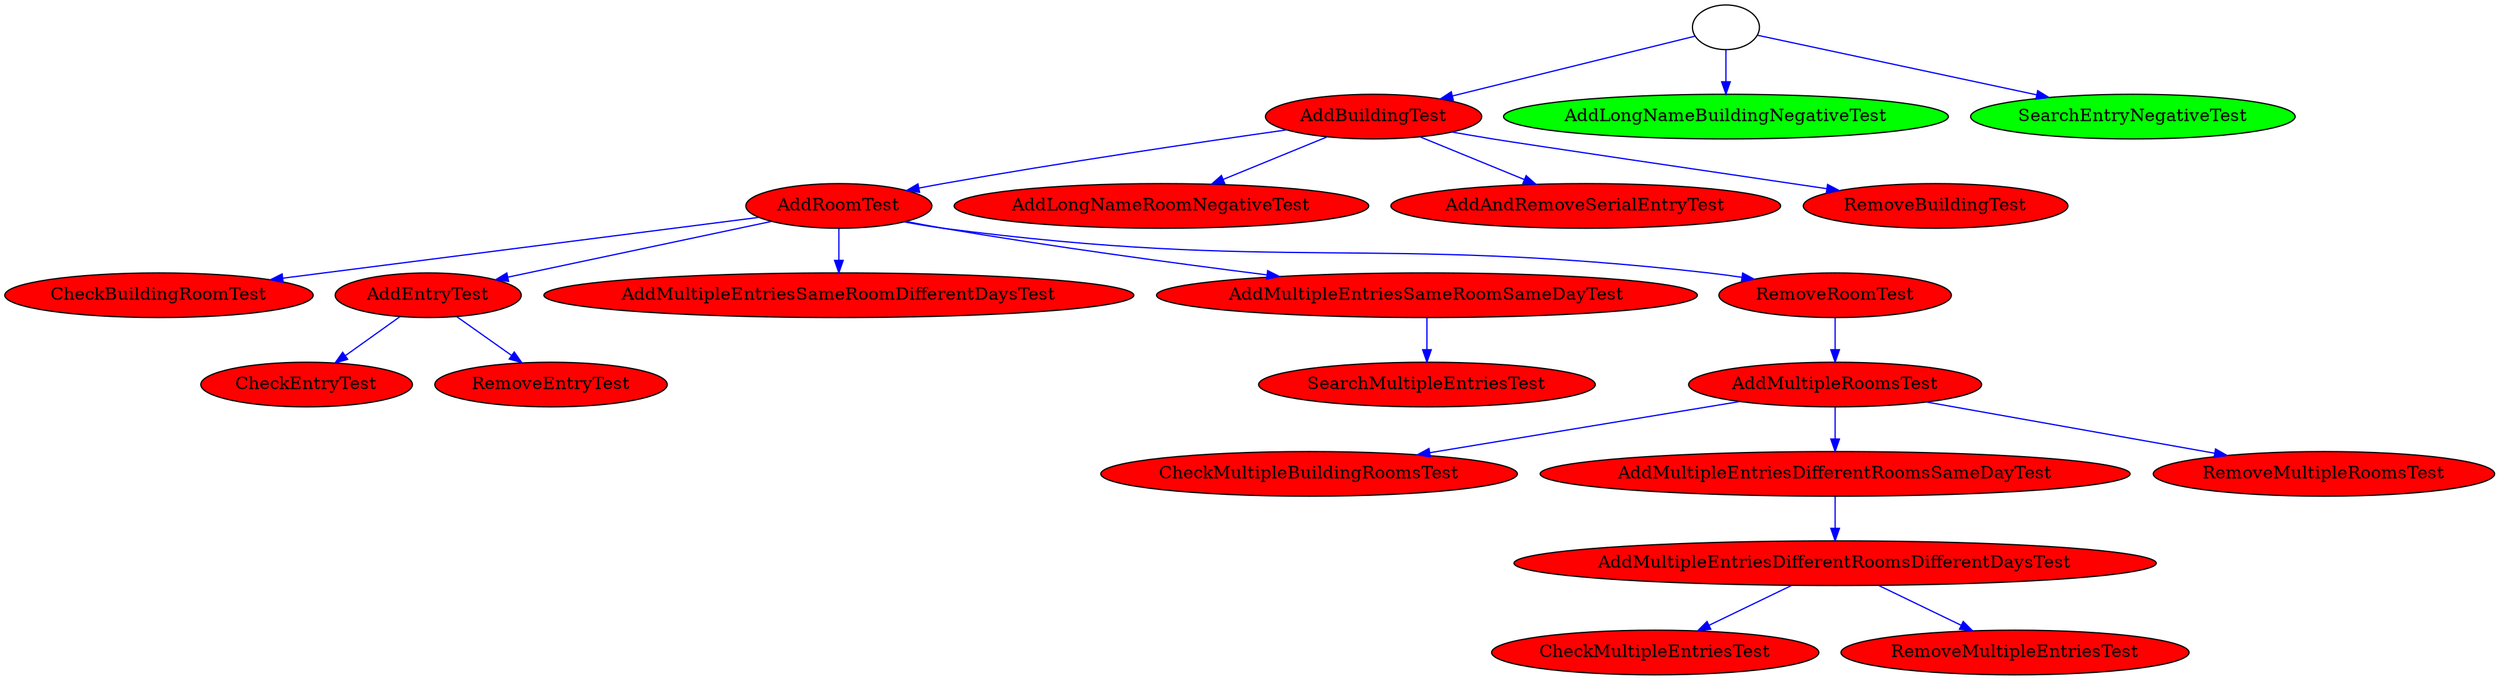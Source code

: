 strict digraph G {
root_925284253 [ label="" color = "black" ];
AddBuildingTest_1834264394 [ label="AddBuildingTest" fillcolor="red" style="filled" fontcolor="black" ];
AddLongNameBuildingNegativeTest_1731906177 [ label="AddLongNameBuildingNegativeTest" fillcolor="green" style="filled" fontcolor="black" ];
SearchEntryNegativeTest_1307059155 [ label="SearchEntryNegativeTest" fillcolor="green" style="filled" fontcolor="black" ];
AddRoomTest_699624521 [ label="AddRoomTest" fillcolor="red" style="filled" fontcolor="black" ];
AddLongNameRoomNegativeTest_761461614 [ label="AddLongNameRoomNegativeTest" fillcolor="red" style="filled" fontcolor="black" ];
AddAndRemoveSerialEntryTest_1630456884 [ label="AddAndRemoveSerialEntryTest" fillcolor="red" style="filled" fontcolor="black" ];
RemoveBuildingTest_828410977 [ label="RemoveBuildingTest" fillcolor="red" style="filled" fontcolor="black" ];
CheckBuildingRoomTest_1444345278 [ label="CheckBuildingRoomTest" fillcolor="red" style="filled" fontcolor="black" ];
AddEntryTest_2090453015 [ label="AddEntryTest" fillcolor="red" style="filled" fontcolor="black" ];
AddMultipleEntriesSameRoomDifferentDaysTest_1886580783 [ label="AddMultipleEntriesSameRoomDifferentDaysTest" fillcolor="red" style="filled" fontcolor="black" ];
AddMultipleEntriesSameRoomSameDayTest_1440400566 [ label="AddMultipleEntriesSameRoomSameDayTest" fillcolor="red" style="filled" fontcolor="black" ];
RemoveRoomTest_434820572 [ label="RemoveRoomTest" fillcolor="red" style="filled" fontcolor="black" ];
CheckEntryTest_1212149297 [ label="CheckEntryTest" fillcolor="red" style="filled" fontcolor="black" ];
RemoveEntryTest_1660209905 [ label="RemoveEntryTest" fillcolor="red" style="filled" fontcolor="black" ];
SearchMultipleEntriesTest_1873692203 [ label="SearchMultipleEntriesTest" fillcolor="red" style="filled" fontcolor="black" ];
AddMultipleRoomsTest_1746373192 [ label="AddMultipleRoomsTest" fillcolor="red" style="filled" fontcolor="black" ];
CheckMultipleBuildingRoomsTest_1612931000 [ label="CheckMultipleBuildingRoomsTest" fillcolor="red" style="filled" fontcolor="black" ];
AddMultipleEntriesDifferentRoomsSameDayTest_452135901 [ label="AddMultipleEntriesDifferentRoomsSameDayTest" fillcolor="red" style="filled" fontcolor="black" ];
RemoveMultipleRoomsTest_132328043 [ label="RemoveMultipleRoomsTest" fillcolor="red" style="filled" fontcolor="black" ];
AddMultipleEntriesDifferentRoomsDifferentDaysTest_152803337 [ label="AddMultipleEntriesDifferentRoomsDifferentDaysTest" fillcolor="red" style="filled" fontcolor="black" ];
CheckMultipleEntriesTest_1039864144 [ label="CheckMultipleEntriesTest" fillcolor="red" style="filled" fontcolor="black" ];
RemoveMultipleEntriesTest_610692243 [ label="RemoveMultipleEntriesTest" fillcolor="red" style="filled" fontcolor="black" ];
  root_925284253 -> AddBuildingTest_1834264394 [ label="" color="blue" ];
  root_925284253 -> AddLongNameBuildingNegativeTest_1731906177 [ label="" color="blue" ];
  root_925284253 -> SearchEntryNegativeTest_1307059155 [ label="" color="blue" ];
  AddBuildingTest_1834264394 -> AddRoomTest_699624521 [ label="" color="blue" ];
  AddBuildingTest_1834264394 -> AddLongNameRoomNegativeTest_761461614 [ label="" color="blue" ];
  AddBuildingTest_1834264394 -> AddAndRemoveSerialEntryTest_1630456884 [ label="" color="blue" ];
  AddBuildingTest_1834264394 -> RemoveBuildingTest_828410977 [ label="" color="blue" ];
  AddRoomTest_699624521 -> CheckBuildingRoomTest_1444345278 [ label="" color="blue" ];
  AddRoomTest_699624521 -> AddEntryTest_2090453015 [ label="" color="blue" ];
  AddRoomTest_699624521 -> AddMultipleEntriesSameRoomDifferentDaysTest_1886580783 [ label="" color="blue" ];
  AddRoomTest_699624521 -> AddMultipleEntriesSameRoomSameDayTest_1440400566 [ label="" color="blue" ];
  AddRoomTest_699624521 -> RemoveRoomTest_434820572 [ label="" color="blue" ];
  AddEntryTest_2090453015 -> CheckEntryTest_1212149297 [ label="" color="blue" ];
  AddEntryTest_2090453015 -> RemoveEntryTest_1660209905 [ label="" color="blue" ];
  AddMultipleEntriesSameRoomSameDayTest_1440400566 -> SearchMultipleEntriesTest_1873692203 [ label="" color="blue" ];
  RemoveRoomTest_434820572 -> AddMultipleRoomsTest_1746373192 [ label="" color="blue" ];
  AddMultipleRoomsTest_1746373192 -> CheckMultipleBuildingRoomsTest_1612931000 [ label="" color="blue" ];
  AddMultipleRoomsTest_1746373192 -> AddMultipleEntriesDifferentRoomsSameDayTest_452135901 [ label="" color="blue" ];
  AddMultipleRoomsTest_1746373192 -> RemoveMultipleRoomsTest_132328043 [ label="" color="blue" ];
  AddMultipleEntriesDifferentRoomsSameDayTest_452135901 -> AddMultipleEntriesDifferentRoomsDifferentDaysTest_152803337 [ label="" color="blue" ];
  AddMultipleEntriesDifferentRoomsDifferentDaysTest_152803337 -> CheckMultipleEntriesTest_1039864144 [ label="" color="blue" ];
  AddMultipleEntriesDifferentRoomsDifferentDaysTest_152803337 -> RemoveMultipleEntriesTest_610692243 [ label="" color="blue" ];
}

